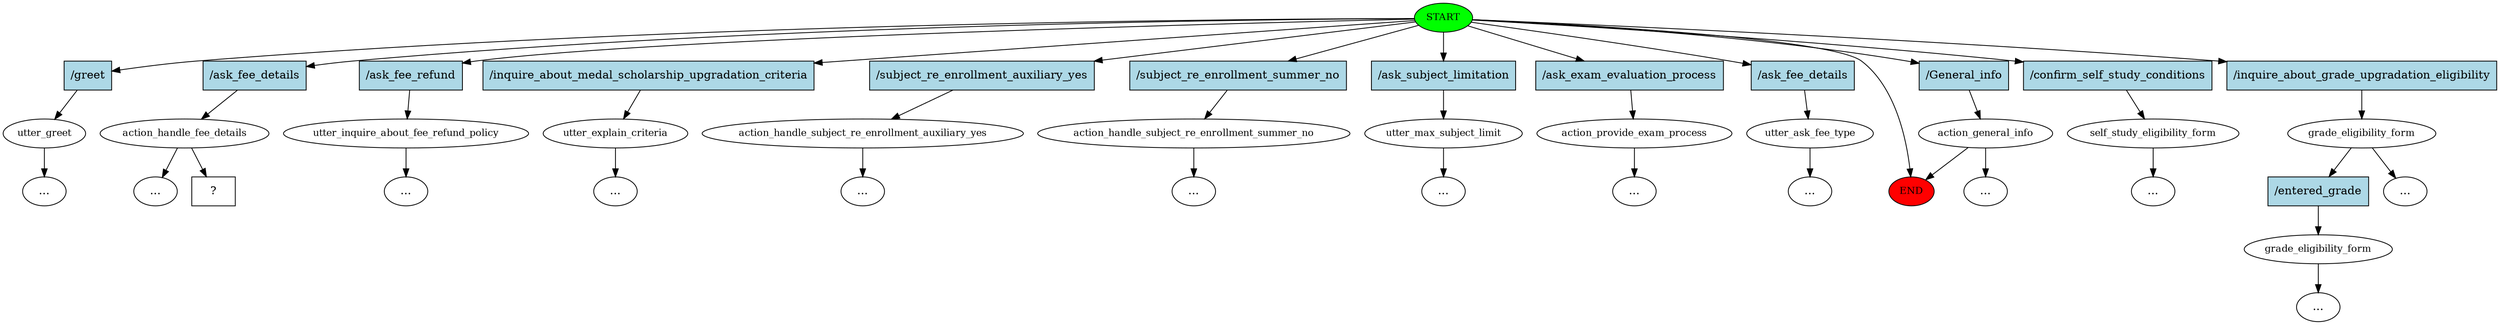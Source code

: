 digraph  {
0 [class="start active", fillcolor=green, fontsize=12, label=START, style=filled];
"-1" [class=end, fillcolor=red, fontsize=12, label=END, style=filled];
1 [class="", fontsize=12, label=utter_greet];
2 [class=active, fontsize=12, label=action_handle_fee_details];
8 [class="", fontsize=12, label=utter_inquire_about_fee_refund_policy];
"-10" [class=ellipsis, label="..."];
"-13" [class=ellipsis, label="..."];
13 [class="", fontsize=12, label=utter_explain_criteria];
"-17" [class=ellipsis, label="..."];
18 [class="", fontsize=12, label=action_handle_subject_re_enrollment_auxiliary_yes];
"-20" [class=ellipsis, label="..."];
19 [class="", fontsize=12, label=action_handle_subject_re_enrollment_summer_no];
"-21" [class=ellipsis, label="..."];
20 [class="", fontsize=12, label=utter_max_subject_limit];
21 [class="", fontsize=12, label=action_provide_exam_process];
"-24" [class=ellipsis, label="..."];
"-26" [class=ellipsis, label="..."];
25 [class="", fontsize=12, label=utter_ask_fee_type];
"-27" [class=ellipsis, label="..."];
28 [class="", fontsize=12, label=self_study_eligibility_form];
"-30" [class=ellipsis, label="..."];
29 [class="", fontsize=12, label=grade_eligibility_form];
"-31" [class=ellipsis, label="..."];
30 [class="", fontsize=12, label=action_general_info];
"-32" [class=ellipsis, label="..."];
"-33" [class=ellipsis, label="..."];
34 [class="", fontsize=12, label=grade_eligibility_form];
"-34" [class=ellipsis, label="..."];
36 [class="intent dashed active", label="  ?  ", shape=rect];
37 [class=intent, fillcolor=lightblue, label="/greet", shape=rect, style=filled];
38 [class="intent active", fillcolor=lightblue, label="/ask_fee_details", shape=rect, style=filled];
39 [class=intent, fillcolor=lightblue, label="/ask_fee_refund", shape=rect, style=filled];
40 [class=intent, fillcolor=lightblue, label="/inquire_about_medal_scholarship_upgradation_criteria", shape=rect, style=filled];
41 [class=intent, fillcolor=lightblue, label="/subject_re_enrollment_auxiliary_yes", shape=rect, style=filled];
42 [class=intent, fillcolor=lightblue, label="/subject_re_enrollment_summer_no", shape=rect, style=filled];
43 [class=intent, fillcolor=lightblue, label="/ask_subject_limitation", shape=rect, style=filled];
44 [class=intent, fillcolor=lightblue, label="/ask_exam_evaluation_process", shape=rect, style=filled];
45 [class=intent, fillcolor=lightblue, label="/ask_fee_details", shape=rect, style=filled];
46 [class=intent, fillcolor=lightblue, label="/confirm_self_study_conditions", shape=rect, style=filled];
47 [class=intent, fillcolor=lightblue, label="/inquire_about_grade_upgradation_eligibility", shape=rect, style=filled];
48 [class=intent, fillcolor=lightblue, label="/General_info", shape=rect, style=filled];
49 [class=intent, fillcolor=lightblue, label="/entered_grade", shape=rect, style=filled];
0 -> "-1"  [class="", key=NONE, label=""];
0 -> 37  [class="", key=0];
0 -> 38  [class=active, key=0];
0 -> 39  [class="", key=0];
0 -> 40  [class="", key=0];
0 -> 41  [class="", key=0];
0 -> 42  [class="", key=0];
0 -> 43  [class="", key=0];
0 -> 44  [class="", key=0];
0 -> 45  [class="", key=0];
0 -> 46  [class="", key=0];
0 -> 47  [class="", key=0];
0 -> 48  [class="", key=0];
1 -> "-33"  [class="", key=NONE, label=""];
2 -> "-13"  [class="", key=NONE, label=""];
2 -> 36  [class=active, key=NONE, label=""];
8 -> "-10"  [class="", key=NONE, label=""];
13 -> "-17"  [class="", key=NONE, label=""];
18 -> "-20"  [class="", key=NONE, label=""];
19 -> "-21"  [class="", key=NONE, label=""];
20 -> "-26"  [class="", key=NONE, label=""];
21 -> "-24"  [class="", key=NONE, label=""];
25 -> "-27"  [class="", key=NONE, label=""];
28 -> "-30"  [class="", key=NONE, label=""];
29 -> "-31"  [class="", key=NONE, label=""];
29 -> 49  [class="", key=0];
30 -> "-32"  [class="", key=NONE, label=""];
30 -> "-1"  [class="", key=NONE, label=""];
34 -> "-34"  [class="", key=NONE, label=""];
37 -> 1  [class="", key=0];
38 -> 2  [class=active, key=0];
39 -> 8  [class="", key=0];
40 -> 13  [class="", key=0];
41 -> 18  [class="", key=0];
42 -> 19  [class="", key=0];
43 -> 20  [class="", key=0];
44 -> 21  [class="", key=0];
45 -> 25  [class="", key=0];
46 -> 28  [class="", key=0];
47 -> 29  [class="", key=0];
48 -> 30  [class="", key=0];
49 -> 34  [class="", key=0];
}
